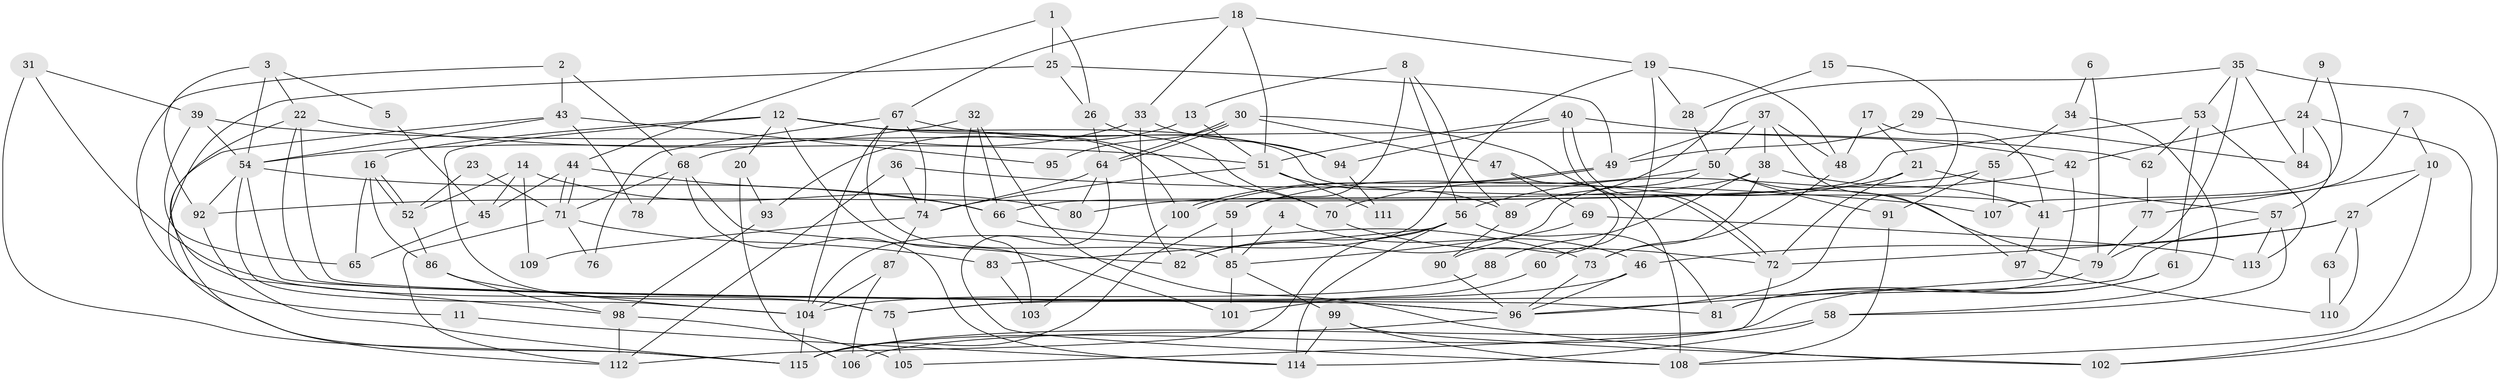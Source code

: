 // Generated by graph-tools (version 1.1) at 2025/15/03/09/25 04:15:20]
// undirected, 115 vertices, 230 edges
graph export_dot {
graph [start="1"]
  node [color=gray90,style=filled];
  1;
  2;
  3;
  4;
  5;
  6;
  7;
  8;
  9;
  10;
  11;
  12;
  13;
  14;
  15;
  16;
  17;
  18;
  19;
  20;
  21;
  22;
  23;
  24;
  25;
  26;
  27;
  28;
  29;
  30;
  31;
  32;
  33;
  34;
  35;
  36;
  37;
  38;
  39;
  40;
  41;
  42;
  43;
  44;
  45;
  46;
  47;
  48;
  49;
  50;
  51;
  52;
  53;
  54;
  55;
  56;
  57;
  58;
  59;
  60;
  61;
  62;
  63;
  64;
  65;
  66;
  67;
  68;
  69;
  70;
  71;
  72;
  73;
  74;
  75;
  76;
  77;
  78;
  79;
  80;
  81;
  82;
  83;
  84;
  85;
  86;
  87;
  88;
  89;
  90;
  91;
  92;
  93;
  94;
  95;
  96;
  97;
  98;
  99;
  100;
  101;
  102;
  103;
  104;
  105;
  106;
  107;
  108;
  109;
  110;
  111;
  112;
  113;
  114;
  115;
  1 -- 25;
  1 -- 44;
  1 -- 26;
  2 -- 43;
  2 -- 68;
  2 -- 11;
  3 -- 22;
  3 -- 92;
  3 -- 5;
  3 -- 54;
  4 -- 46;
  4 -- 85;
  5 -- 45;
  6 -- 34;
  6 -- 79;
  7 -- 41;
  7 -- 10;
  8 -- 89;
  8 -- 56;
  8 -- 13;
  8 -- 59;
  9 -- 107;
  9 -- 24;
  10 -- 108;
  10 -- 27;
  10 -- 77;
  11 -- 114;
  12 -- 75;
  12 -- 70;
  12 -- 16;
  12 -- 20;
  12 -- 41;
  12 -- 100;
  12 -- 101;
  13 -- 93;
  13 -- 51;
  14 -- 52;
  14 -- 80;
  14 -- 45;
  14 -- 109;
  15 -- 28;
  15 -- 96;
  16 -- 52;
  16 -- 52;
  16 -- 65;
  16 -- 86;
  17 -- 21;
  17 -- 48;
  17 -- 41;
  18 -- 51;
  18 -- 67;
  18 -- 19;
  18 -- 33;
  19 -- 104;
  19 -- 28;
  19 -- 48;
  19 -- 60;
  20 -- 106;
  20 -- 93;
  21 -- 70;
  21 -- 57;
  21 -- 72;
  22 -- 96;
  22 -- 98;
  22 -- 51;
  22 -- 81;
  23 -- 52;
  23 -- 71;
  24 -- 57;
  24 -- 42;
  24 -- 84;
  24 -- 102;
  25 -- 26;
  25 -- 49;
  25 -- 112;
  26 -- 64;
  26 -- 70;
  27 -- 46;
  27 -- 72;
  27 -- 63;
  27 -- 110;
  28 -- 50;
  29 -- 84;
  29 -- 49;
  30 -- 64;
  30 -- 64;
  30 -- 108;
  30 -- 47;
  30 -- 95;
  31 -- 39;
  31 -- 115;
  31 -- 75;
  32 -- 54;
  32 -- 103;
  32 -- 66;
  32 -- 102;
  33 -- 82;
  33 -- 68;
  33 -- 94;
  34 -- 55;
  34 -- 58;
  35 -- 53;
  35 -- 102;
  35 -- 79;
  35 -- 84;
  35 -- 89;
  36 -- 112;
  36 -- 74;
  36 -- 107;
  37 -- 38;
  37 -- 50;
  37 -- 48;
  37 -- 49;
  37 -- 97;
  38 -- 73;
  38 -- 41;
  38 -- 80;
  38 -- 88;
  39 -- 54;
  39 -- 65;
  39 -- 62;
  40 -- 51;
  40 -- 72;
  40 -- 72;
  40 -- 42;
  40 -- 94;
  41 -- 97;
  42 -- 56;
  42 -- 96;
  43 -- 54;
  43 -- 115;
  43 -- 78;
  43 -- 95;
  44 -- 71;
  44 -- 71;
  44 -- 66;
  44 -- 45;
  45 -- 65;
  46 -- 96;
  46 -- 75;
  47 -- 90;
  47 -- 69;
  48 -- 73;
  49 -- 100;
  49 -- 100;
  50 -- 59;
  50 -- 79;
  50 -- 82;
  50 -- 91;
  51 -- 74;
  51 -- 89;
  51 -- 111;
  52 -- 86;
  53 -- 62;
  53 -- 66;
  53 -- 61;
  53 -- 113;
  54 -- 96;
  54 -- 66;
  54 -- 92;
  54 -- 104;
  55 -- 91;
  55 -- 92;
  55 -- 107;
  56 -- 82;
  56 -- 81;
  56 -- 83;
  56 -- 112;
  56 -- 114;
  57 -- 113;
  57 -- 58;
  57 -- 75;
  58 -- 115;
  58 -- 114;
  59 -- 85;
  59 -- 115;
  60 -- 101;
  61 -- 115;
  61 -- 81;
  62 -- 77;
  63 -- 110;
  64 -- 74;
  64 -- 80;
  64 -- 108;
  66 -- 73;
  67 -- 104;
  67 -- 94;
  67 -- 74;
  67 -- 76;
  67 -- 85;
  68 -- 71;
  68 -- 78;
  68 -- 82;
  68 -- 114;
  69 -- 85;
  69 -- 113;
  70 -- 72;
  71 -- 112;
  71 -- 76;
  71 -- 83;
  72 -- 105;
  73 -- 96;
  74 -- 87;
  74 -- 109;
  75 -- 105;
  77 -- 79;
  79 -- 81;
  83 -- 103;
  85 -- 99;
  85 -- 101;
  86 -- 98;
  86 -- 104;
  87 -- 104;
  87 -- 106;
  88 -- 104;
  89 -- 90;
  90 -- 96;
  91 -- 108;
  92 -- 115;
  93 -- 98;
  94 -- 111;
  96 -- 106;
  97 -- 110;
  98 -- 112;
  98 -- 105;
  99 -- 114;
  99 -- 102;
  99 -- 108;
  100 -- 103;
  104 -- 115;
}
